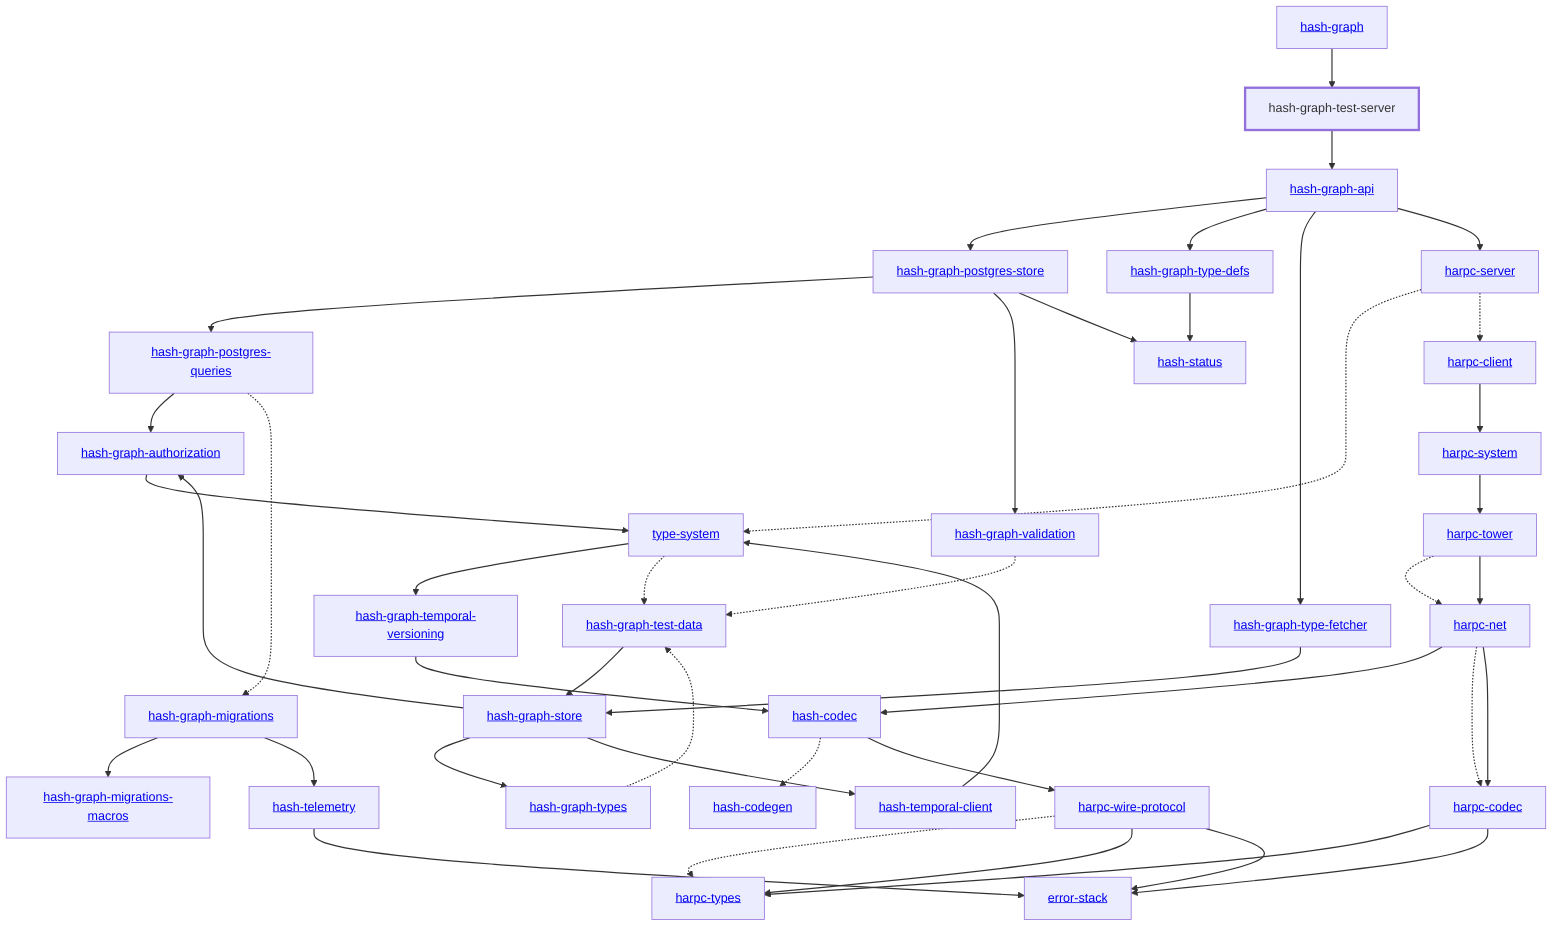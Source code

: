 graph TD
    linkStyle default stroke-width:1.5px
    classDef default stroke-width:1px
    classDef root stroke-width:3px
    classDef dev stroke-width:1px
    classDef build stroke-width:1px
    %% Legend
    %% --> : Normal dependency
    %% -.-> : Dev dependency
    %% ---> : Build dependency
    0[<a href="../hash_graph/index.html">hash-graph</a>]
    1[<a href="../type_system/index.html">type-system</a>]
    2[<a href="../hash_codec/index.html">hash-codec</a>]
    3[<a href="../hash_codegen/index.html">hash-codegen</a>]
    4[<a href="../hash_graph_api/index.html">hash-graph-api</a>]
    5[<a href="../hash_graph_authorization/index.html">hash-graph-authorization</a>]
    6[<a href="../hash_graph_migrations/index.html">hash-graph-migrations</a>]
    7[<a href="../hash_graph_migrations_macros/index.html">hash-graph-migrations-macros</a>]
    8[<a href="../hash_graph_postgres_queries/index.html">hash-graph-postgres-queries</a>]
    9[<a href="../hash_graph_postgres_store/index.html">hash-graph-postgres-store</a>]
    10[<a href="../hash_graph_store/index.html">hash-graph-store</a>]
    11[<a href="../hash_graph_temporal_versioning/index.html">hash-graph-temporal-versioning</a>]
    12[hash-graph-test-server]
    class 12 root
    13[<a href="../hash_graph_type_defs/index.html">hash-graph-type-defs</a>]
    14[<a href="../hash_graph_type_fetcher/index.html">hash-graph-type-fetcher</a>]
    15[<a href="../hash_graph_types/index.html">hash-graph-types</a>]
    16[<a href="../hash_graph_validation/index.html">hash-graph-validation</a>]
    17[<a href="../harpc_client/index.html">harpc-client</a>]
    18[<a href="../harpc_codec/index.html">harpc-codec</a>]
    19[<a href="../harpc_net/index.html">harpc-net</a>]
    20[<a href="../harpc_server/index.html">harpc-server</a>]
    21[<a href="../harpc_system/index.html">harpc-system</a>]
    22[<a href="../harpc_tower/index.html">harpc-tower</a>]
    23[<a href="../harpc_types/index.html">harpc-types</a>]
    24[<a href="../harpc_wire_protocol/index.html">harpc-wire-protocol</a>]
    25[<a href="../hash_status/index.html">hash-status</a>]
    26[<a href="../hash_telemetry/index.html">hash-telemetry</a>]
    27[<a href="../hash_temporal_client/index.html">hash-temporal-client</a>]
    28[<a href="../error_stack/index.html">error-stack</a>]
    29[<a href="../hash_graph_test_data/index.html">hash-graph-test-data</a>]
    0 --> 12
    1 --> 11
    1 -.-> 29
    2 -.-> 3
    2 --> 24
    4 --> 9
    4 --> 13
    4 --> 14
    4 --> 20
    5 --> 1
    6 --> 7
    6 --> 26
    8 --> 5
    8 -.-> 6
    9 --> 8
    9 --> 16
    9 --> 25
    10 --> 5
    10 --> 15
    10 --> 27
    11 --> 2
    12 --> 4
    13 --> 25
    14 --> 10
    15 -.-> 29
    16 -.-> 29
    17 --> 21
    18 --> 23
    18 --> 28
    19 --> 2
    19 -.-> 18
    19 --> 18
    20 -.-> 1
    20 -.-> 17
    21 --> 22
    22 -.-> 19
    22 --> 19
    24 -.-> 23
    24 --> 23
    24 --> 28
    26 --> 28
    27 --> 1
    29 --> 10